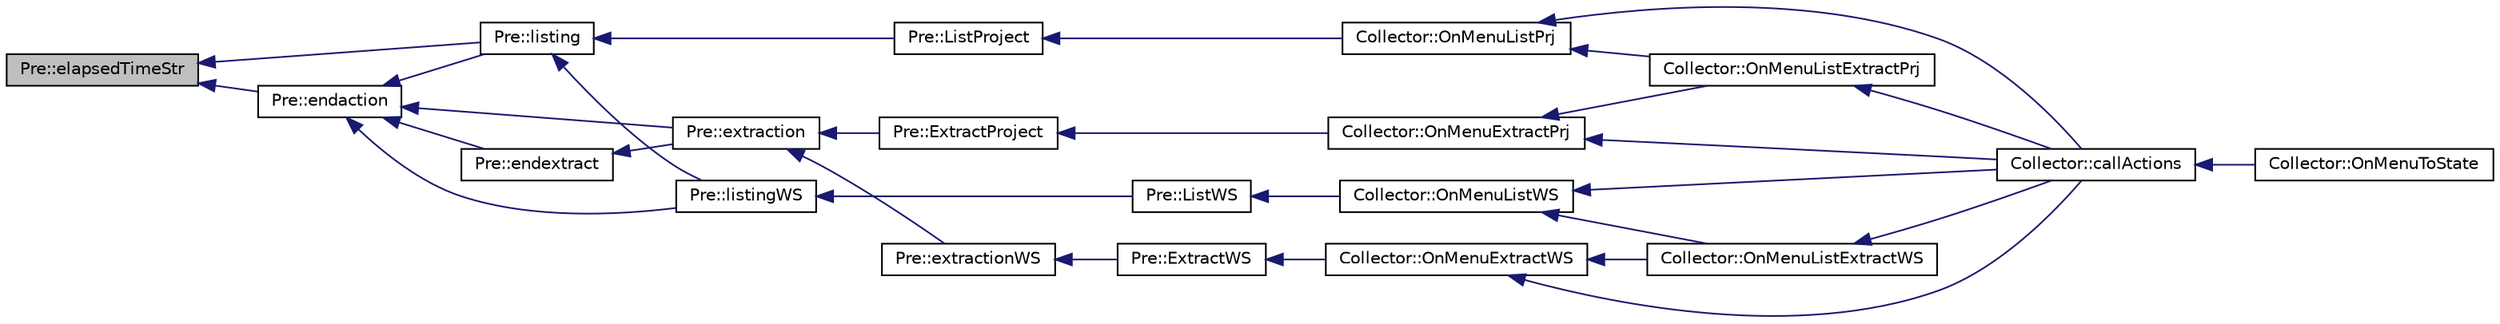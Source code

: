 digraph "Pre::elapsedTimeStr"
{
  edge [fontname="Helvetica",fontsize="10",labelfontname="Helvetica",labelfontsize="10"];
  node [fontname="Helvetica",fontsize="10",shape=record];
  rankdir="LR";
  Node202 [label="Pre::elapsedTimeStr",height=0.2,width=0.4,color="black", fillcolor="grey75", style="filled", fontcolor="black"];
  Node202 -> Node203 [dir="back",color="midnightblue",fontsize="10",style="solid",fontname="Helvetica"];
  Node203 [label="Pre::listing",height=0.2,width=0.4,color="black", fillcolor="white", style="filled",URL="$class_pre.html#a58700da6472228a04e8b26033a63d438",tooltip="Search and memorize strings to be extracted. "];
  Node203 -> Node204 [dir="back",color="midnightblue",fontsize="10",style="solid",fontname="Helvetica"];
  Node204 [label="Pre::ListProject",height=0.2,width=0.4,color="black", fillcolor="white", style="filled",URL="$class_pre.html#a6537186bec965c977da90bb2a1feac67",tooltip=" "];
  Node204 -> Node205 [dir="back",color="midnightblue",fontsize="10",style="solid",fontname="Helvetica"];
  Node205 [label="Collector::OnMenuListPrj",height=0.2,width=0.4,color="black", fillcolor="white", style="filled",URL="$class_collector.html#a7a52cb7e51c2bafa5ca760e2f005f427",tooltip="Places the status graph in the listing project report. "];
  Node205 -> Node206 [dir="back",color="midnightblue",fontsize="10",style="solid",fontname="Helvetica"];
  Node206 [label="Collector::callActions",height=0.2,width=0.4,color="black", fillcolor="white", style="filled",URL="$class_collector.html#a772e3452af93d18c7764aed8245af527",tooltip="Call all &#39;OnMenu...()&#39;. "];
  Node206 -> Node207 [dir="back",color="midnightblue",fontsize="10",style="solid",fontname="Helvetica"];
  Node207 [label="Collector::OnMenuToState",height=0.2,width=0.4,color="black", fillcolor="white", style="filled",URL="$class_collector.html#a4d9c1a6b570a3cf86ee6e96d3344531e",tooltip="Only one method for all events. "];
  Node205 -> Node208 [dir="back",color="midnightblue",fontsize="10",style="solid",fontname="Helvetica"];
  Node208 [label="Collector::OnMenuListExtractPrj",height=0.2,width=0.4,color="black", fillcolor="white", style="filled",URL="$class_collector.html#a24cfe1b83b040784e834277da16e0a68",tooltip="Places the status grap in the listing and extract report. "];
  Node208 -> Node206 [dir="back",color="midnightblue",fontsize="10",style="solid",fontname="Helvetica"];
  Node203 -> Node209 [dir="back",color="midnightblue",fontsize="10",style="solid",fontname="Helvetica"];
  Node209 [label="Pre::listingWS",height=0.2,width=0.4,color="black", fillcolor="white", style="filled",URL="$class_pre.html#a0236657277d3ebf2dc392a6f05e215c5",tooltip="Search and memorize strings to be extracted from workspace. "];
  Node209 -> Node210 [dir="back",color="midnightblue",fontsize="10",style="solid",fontname="Helvetica"];
  Node210 [label="Pre::ListWS",height=0.2,width=0.4,color="black", fillcolor="white", style="filled",URL="$class_pre.html#aa9b0b0f3b571d8c8b511ed3134d26bb4",tooltip="List strings to be translated in workspace. "];
  Node210 -> Node211 [dir="back",color="midnightblue",fontsize="10",style="solid",fontname="Helvetica"];
  Node211 [label="Collector::OnMenuListWS",height=0.2,width=0.4,color="black", fillcolor="white", style="filled",URL="$class_collector.html#ad05ff772ab635dd2b018af610c45f666",tooltip="Places the status graph in the listing workspace report. "];
  Node211 -> Node206 [dir="back",color="midnightblue",fontsize="10",style="solid",fontname="Helvetica"];
  Node211 -> Node212 [dir="back",color="midnightblue",fontsize="10",style="solid",fontname="Helvetica"];
  Node212 [label="Collector::OnMenuListExtractWS",height=0.2,width=0.4,color="black", fillcolor="white", style="filled",URL="$class_collector.html#a6f578e146a373e98a2638c6a509ee193",tooltip="Places the status grap in the listing and extract workspace report. "];
  Node212 -> Node206 [dir="back",color="midnightblue",fontsize="10",style="solid",fontname="Helvetica"];
  Node202 -> Node213 [dir="back",color="midnightblue",fontsize="10",style="solid",fontname="Helvetica"];
  Node213 [label="Pre::endaction",height=0.2,width=0.4,color="black", fillcolor="white", style="filled",URL="$class_pre.html#a20b3015ebd4f0ca5e4fcd2fdc6022e20",tooltip="Display messages of ending listing or extracting. "];
  Node213 -> Node209 [dir="back",color="midnightblue",fontsize="10",style="solid",fontname="Helvetica"];
  Node213 -> Node214 [dir="back",color="midnightblue",fontsize="10",style="solid",fontname="Helvetica"];
  Node214 [label="Pre::extraction",height=0.2,width=0.4,color="black", fillcolor="white", style="filled",URL="$class_pre.html#aa8a36aa79595248482a3865095fe0a65",tooltip="Extract the strings translatable from a project. "];
  Node214 -> Node215 [dir="back",color="midnightblue",fontsize="10",style="solid",fontname="Helvetica"];
  Node215 [label="Pre::ExtractProject",height=0.2,width=0.4,color="black", fillcolor="white", style="filled",URL="$class_pre.html#a4324dc0618ec55468f2c1979b2e66f2c",tooltip="Extract strings to be translated. "];
  Node215 -> Node216 [dir="back",color="midnightblue",fontsize="10",style="solid",fontname="Helvetica"];
  Node216 [label="Collector::OnMenuExtractPrj",height=0.2,width=0.4,color="black", fillcolor="white", style="filled",URL="$class_collector.html#af7b748977fb136842774e550b6c915b8",tooltip="Places the status graph in the extracting project report. "];
  Node216 -> Node206 [dir="back",color="midnightblue",fontsize="10",style="solid",fontname="Helvetica"];
  Node216 -> Node208 [dir="back",color="midnightblue",fontsize="10",style="solid",fontname="Helvetica"];
  Node214 -> Node217 [dir="back",color="midnightblue",fontsize="10",style="solid",fontname="Helvetica"];
  Node217 [label="Pre::extractionWS",height=0.2,width=0.4,color="black", fillcolor="white", style="filled",URL="$class_pre.html#a346ee750d8b28d66efbaf2c4342718e8",tooltip="Extract the strings translatable from worspace. "];
  Node217 -> Node218 [dir="back",color="midnightblue",fontsize="10",style="solid",fontname="Helvetica"];
  Node218 [label="Pre::ExtractWS",height=0.2,width=0.4,color="black", fillcolor="white", style="filled",URL="$class_pre.html#a8684f86d5efbdb8e3d688590d28a3179",tooltip="Extract strings to be translated in workspace. "];
  Node218 -> Node219 [dir="back",color="midnightblue",fontsize="10",style="solid",fontname="Helvetica"];
  Node219 [label="Collector::OnMenuExtractWS",height=0.2,width=0.4,color="black", fillcolor="white", style="filled",URL="$class_collector.html#a0dd8300c95e93daf33d5141d38c74c0d",tooltip="Places the status graph in the extracting workspace report. "];
  Node219 -> Node206 [dir="back",color="midnightblue",fontsize="10",style="solid",fontname="Helvetica"];
  Node219 -> Node212 [dir="back",color="midnightblue",fontsize="10",style="solid",fontname="Helvetica"];
  Node213 -> Node220 [dir="back",color="midnightblue",fontsize="10",style="solid",fontname="Helvetica"];
  Node220 [label="Pre::endextract",height=0.2,width=0.4,color="black", fillcolor="white", style="filled",URL="$class_pre.html#a959385935eed997d2393b62d6b1b21df",tooltip="Ending extracting. "];
  Node220 -> Node214 [dir="back",color="midnightblue",fontsize="10",style="solid",fontname="Helvetica"];
  Node213 -> Node203 [dir="back",color="midnightblue",fontsize="10",style="solid",fontname="Helvetica"];
}
